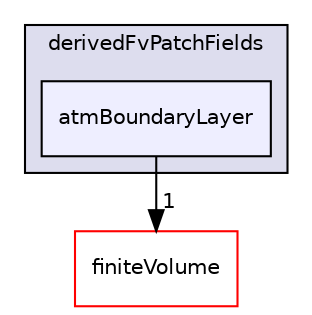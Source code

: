 digraph "src/TurbulenceModels/turbulenceModels/RAS/derivedFvPatchFields/atmBoundaryLayer" {
  bgcolor=transparent;
  compound=true
  node [ fontsize="10", fontname="Helvetica"];
  edge [ labelfontsize="10", labelfontname="Helvetica"];
  subgraph clusterdir_22069f5775fb39fd683a4fab70e8b0be {
    graph [ bgcolor="#ddddee", pencolor="black", label="derivedFvPatchFields" fontname="Helvetica", fontsize="10", URL="dir_22069f5775fb39fd683a4fab70e8b0be.html"]
  dir_c3a8d16d6937553ec2dc2a1e82dd370d [shape=box, label="atmBoundaryLayer", style="filled", fillcolor="#eeeeff", pencolor="black", URL="dir_c3a8d16d6937553ec2dc2a1e82dd370d.html"];
  }
  dir_9bd15774b555cf7259a6fa18f99fe99b [shape=box label="finiteVolume" color="red" URL="dir_9bd15774b555cf7259a6fa18f99fe99b.html"];
  dir_c3a8d16d6937553ec2dc2a1e82dd370d->dir_9bd15774b555cf7259a6fa18f99fe99b [headlabel="1", labeldistance=1.5 headhref="dir_003100_000894.html"];
}
